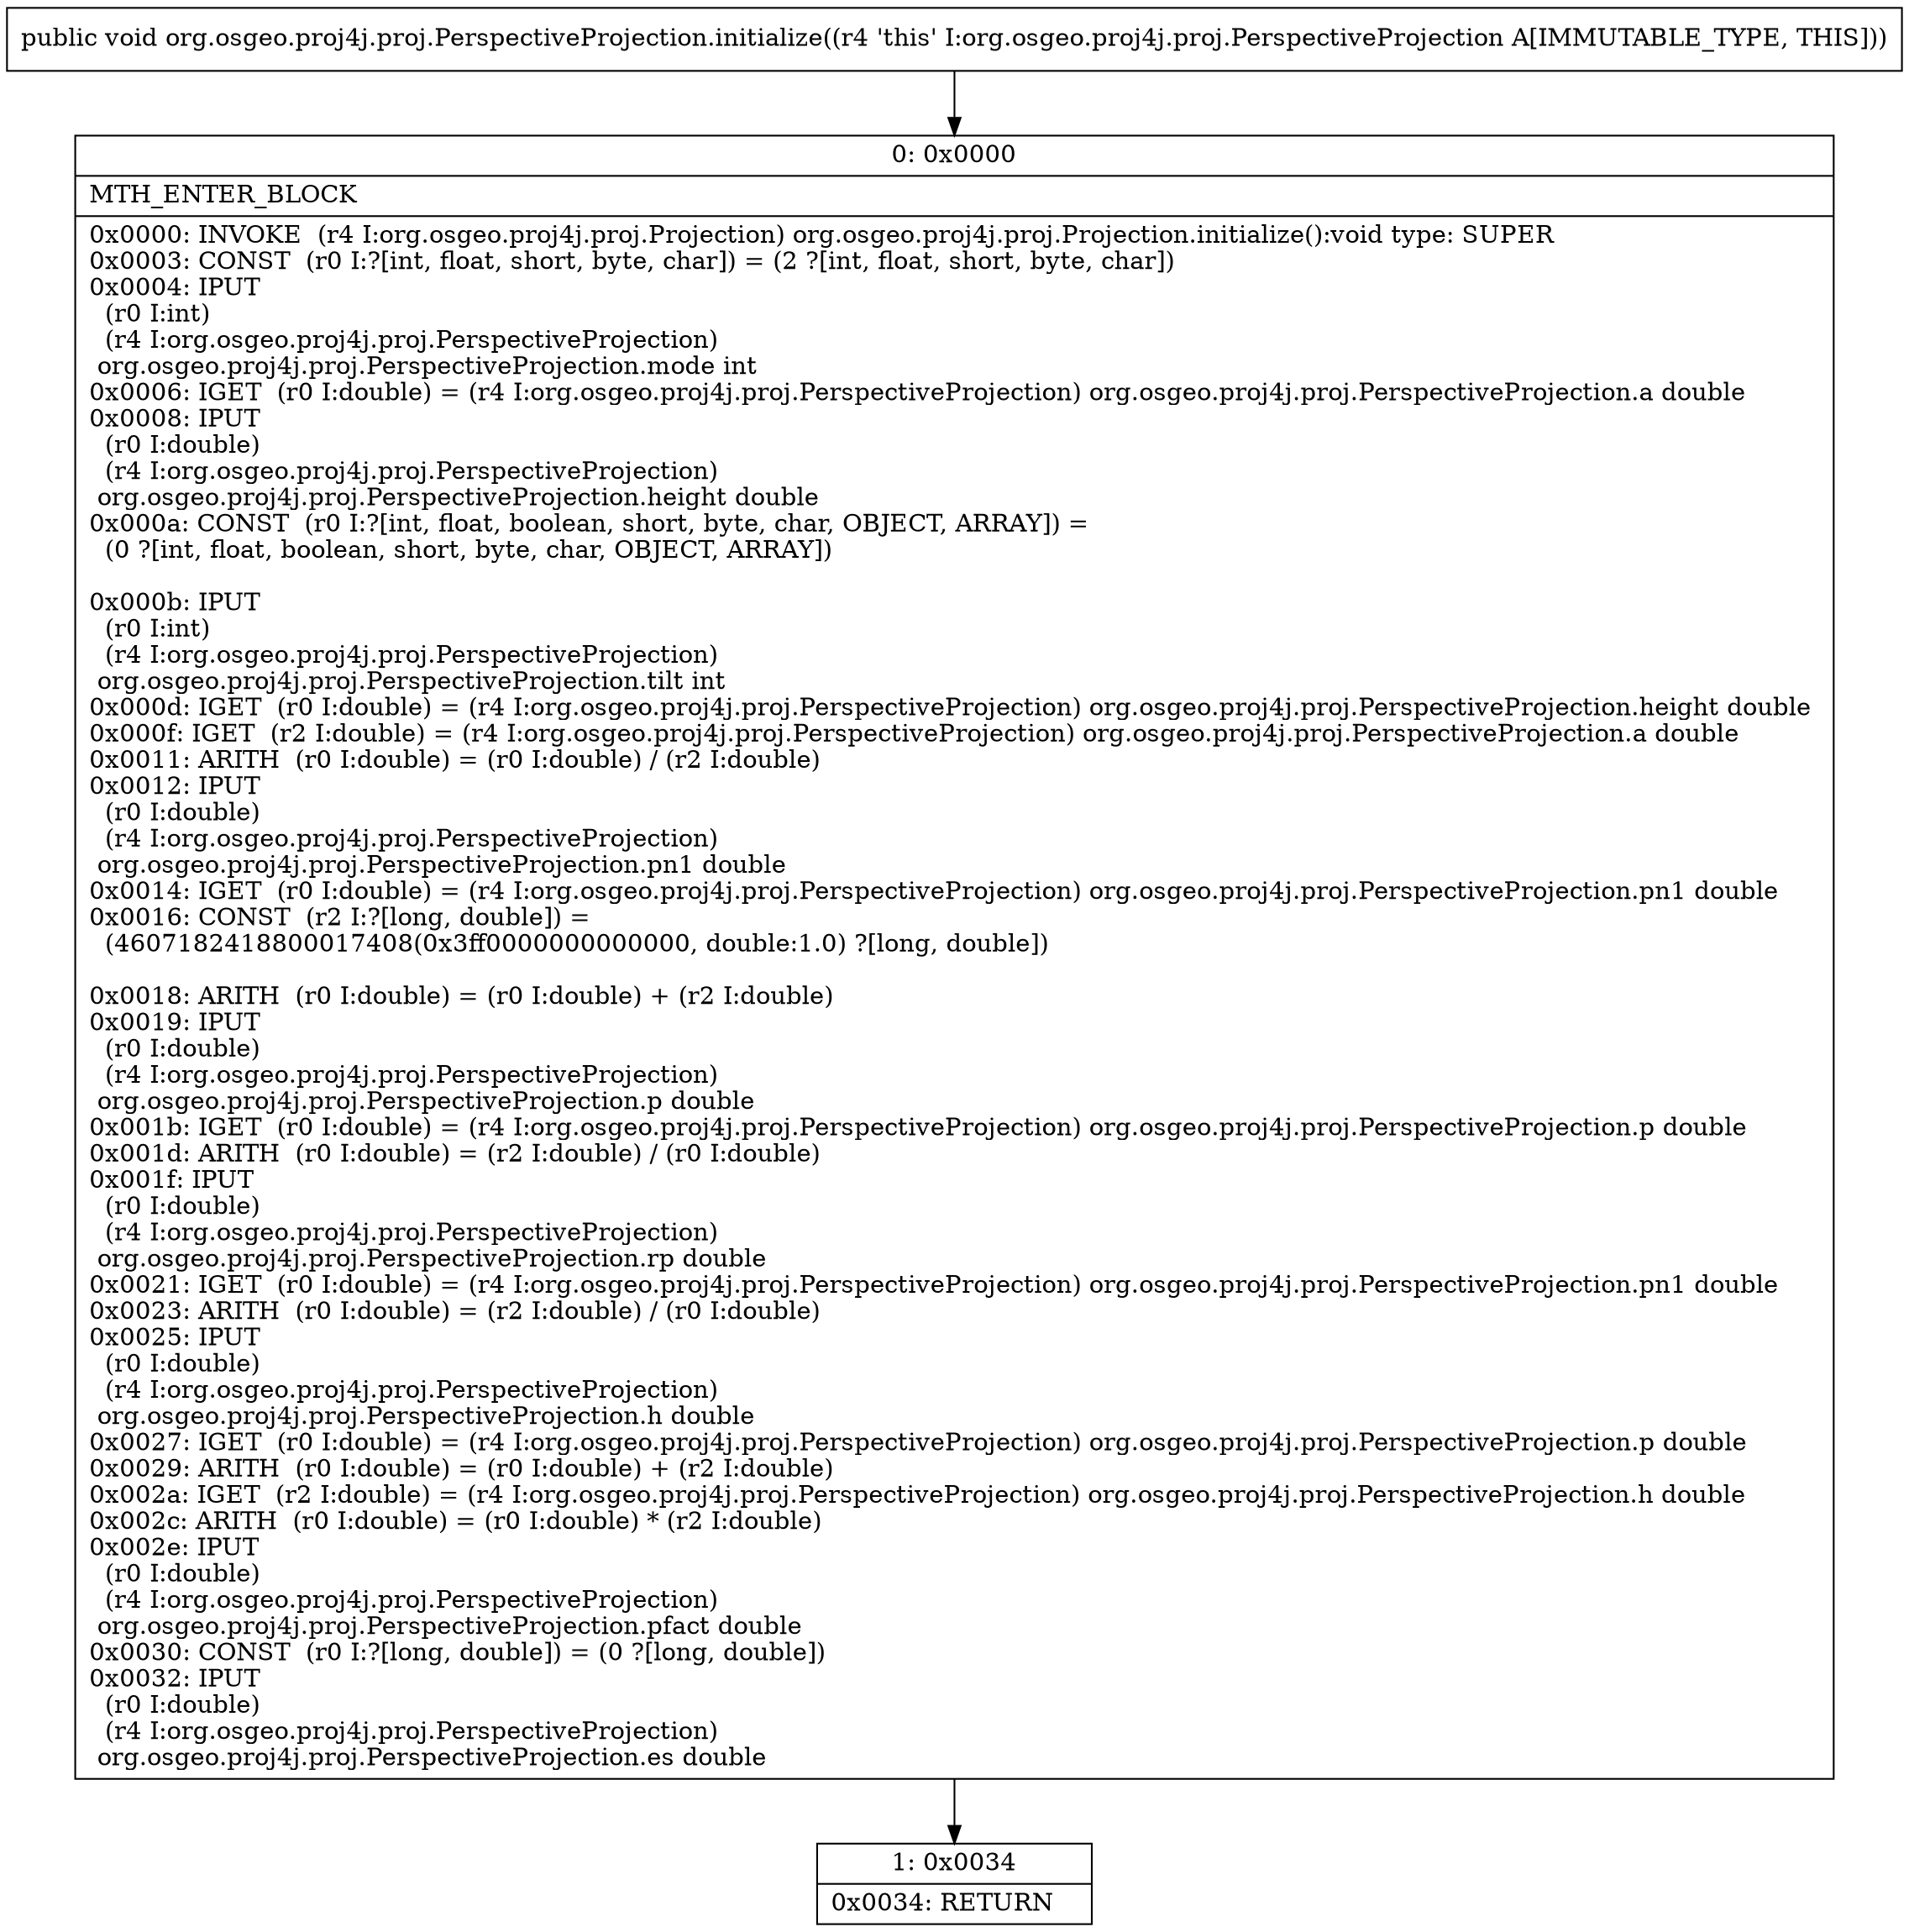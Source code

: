 digraph "CFG fororg.osgeo.proj4j.proj.PerspectiveProjection.initialize()V" {
Node_0 [shape=record,label="{0\:\ 0x0000|MTH_ENTER_BLOCK\l|0x0000: INVOKE  (r4 I:org.osgeo.proj4j.proj.Projection) org.osgeo.proj4j.proj.Projection.initialize():void type: SUPER \l0x0003: CONST  (r0 I:?[int, float, short, byte, char]) = (2 ?[int, float, short, byte, char]) \l0x0004: IPUT  \l  (r0 I:int)\l  (r4 I:org.osgeo.proj4j.proj.PerspectiveProjection)\l org.osgeo.proj4j.proj.PerspectiveProjection.mode int \l0x0006: IGET  (r0 I:double) = (r4 I:org.osgeo.proj4j.proj.PerspectiveProjection) org.osgeo.proj4j.proj.PerspectiveProjection.a double \l0x0008: IPUT  \l  (r0 I:double)\l  (r4 I:org.osgeo.proj4j.proj.PerspectiveProjection)\l org.osgeo.proj4j.proj.PerspectiveProjection.height double \l0x000a: CONST  (r0 I:?[int, float, boolean, short, byte, char, OBJECT, ARRAY]) = \l  (0 ?[int, float, boolean, short, byte, char, OBJECT, ARRAY])\l \l0x000b: IPUT  \l  (r0 I:int)\l  (r4 I:org.osgeo.proj4j.proj.PerspectiveProjection)\l org.osgeo.proj4j.proj.PerspectiveProjection.tilt int \l0x000d: IGET  (r0 I:double) = (r4 I:org.osgeo.proj4j.proj.PerspectiveProjection) org.osgeo.proj4j.proj.PerspectiveProjection.height double \l0x000f: IGET  (r2 I:double) = (r4 I:org.osgeo.proj4j.proj.PerspectiveProjection) org.osgeo.proj4j.proj.PerspectiveProjection.a double \l0x0011: ARITH  (r0 I:double) = (r0 I:double) \/ (r2 I:double) \l0x0012: IPUT  \l  (r0 I:double)\l  (r4 I:org.osgeo.proj4j.proj.PerspectiveProjection)\l org.osgeo.proj4j.proj.PerspectiveProjection.pn1 double \l0x0014: IGET  (r0 I:double) = (r4 I:org.osgeo.proj4j.proj.PerspectiveProjection) org.osgeo.proj4j.proj.PerspectiveProjection.pn1 double \l0x0016: CONST  (r2 I:?[long, double]) = \l  (4607182418800017408(0x3ff0000000000000, double:1.0) ?[long, double])\l \l0x0018: ARITH  (r0 I:double) = (r0 I:double) + (r2 I:double) \l0x0019: IPUT  \l  (r0 I:double)\l  (r4 I:org.osgeo.proj4j.proj.PerspectiveProjection)\l org.osgeo.proj4j.proj.PerspectiveProjection.p double \l0x001b: IGET  (r0 I:double) = (r4 I:org.osgeo.proj4j.proj.PerspectiveProjection) org.osgeo.proj4j.proj.PerspectiveProjection.p double \l0x001d: ARITH  (r0 I:double) = (r2 I:double) \/ (r0 I:double) \l0x001f: IPUT  \l  (r0 I:double)\l  (r4 I:org.osgeo.proj4j.proj.PerspectiveProjection)\l org.osgeo.proj4j.proj.PerspectiveProjection.rp double \l0x0021: IGET  (r0 I:double) = (r4 I:org.osgeo.proj4j.proj.PerspectiveProjection) org.osgeo.proj4j.proj.PerspectiveProjection.pn1 double \l0x0023: ARITH  (r0 I:double) = (r2 I:double) \/ (r0 I:double) \l0x0025: IPUT  \l  (r0 I:double)\l  (r4 I:org.osgeo.proj4j.proj.PerspectiveProjection)\l org.osgeo.proj4j.proj.PerspectiveProjection.h double \l0x0027: IGET  (r0 I:double) = (r4 I:org.osgeo.proj4j.proj.PerspectiveProjection) org.osgeo.proj4j.proj.PerspectiveProjection.p double \l0x0029: ARITH  (r0 I:double) = (r0 I:double) + (r2 I:double) \l0x002a: IGET  (r2 I:double) = (r4 I:org.osgeo.proj4j.proj.PerspectiveProjection) org.osgeo.proj4j.proj.PerspectiveProjection.h double \l0x002c: ARITH  (r0 I:double) = (r0 I:double) * (r2 I:double) \l0x002e: IPUT  \l  (r0 I:double)\l  (r4 I:org.osgeo.proj4j.proj.PerspectiveProjection)\l org.osgeo.proj4j.proj.PerspectiveProjection.pfact double \l0x0030: CONST  (r0 I:?[long, double]) = (0 ?[long, double]) \l0x0032: IPUT  \l  (r0 I:double)\l  (r4 I:org.osgeo.proj4j.proj.PerspectiveProjection)\l org.osgeo.proj4j.proj.PerspectiveProjection.es double \l}"];
Node_1 [shape=record,label="{1\:\ 0x0034|0x0034: RETURN   \l}"];
MethodNode[shape=record,label="{public void org.osgeo.proj4j.proj.PerspectiveProjection.initialize((r4 'this' I:org.osgeo.proj4j.proj.PerspectiveProjection A[IMMUTABLE_TYPE, THIS])) }"];
MethodNode -> Node_0;
Node_0 -> Node_1;
}

